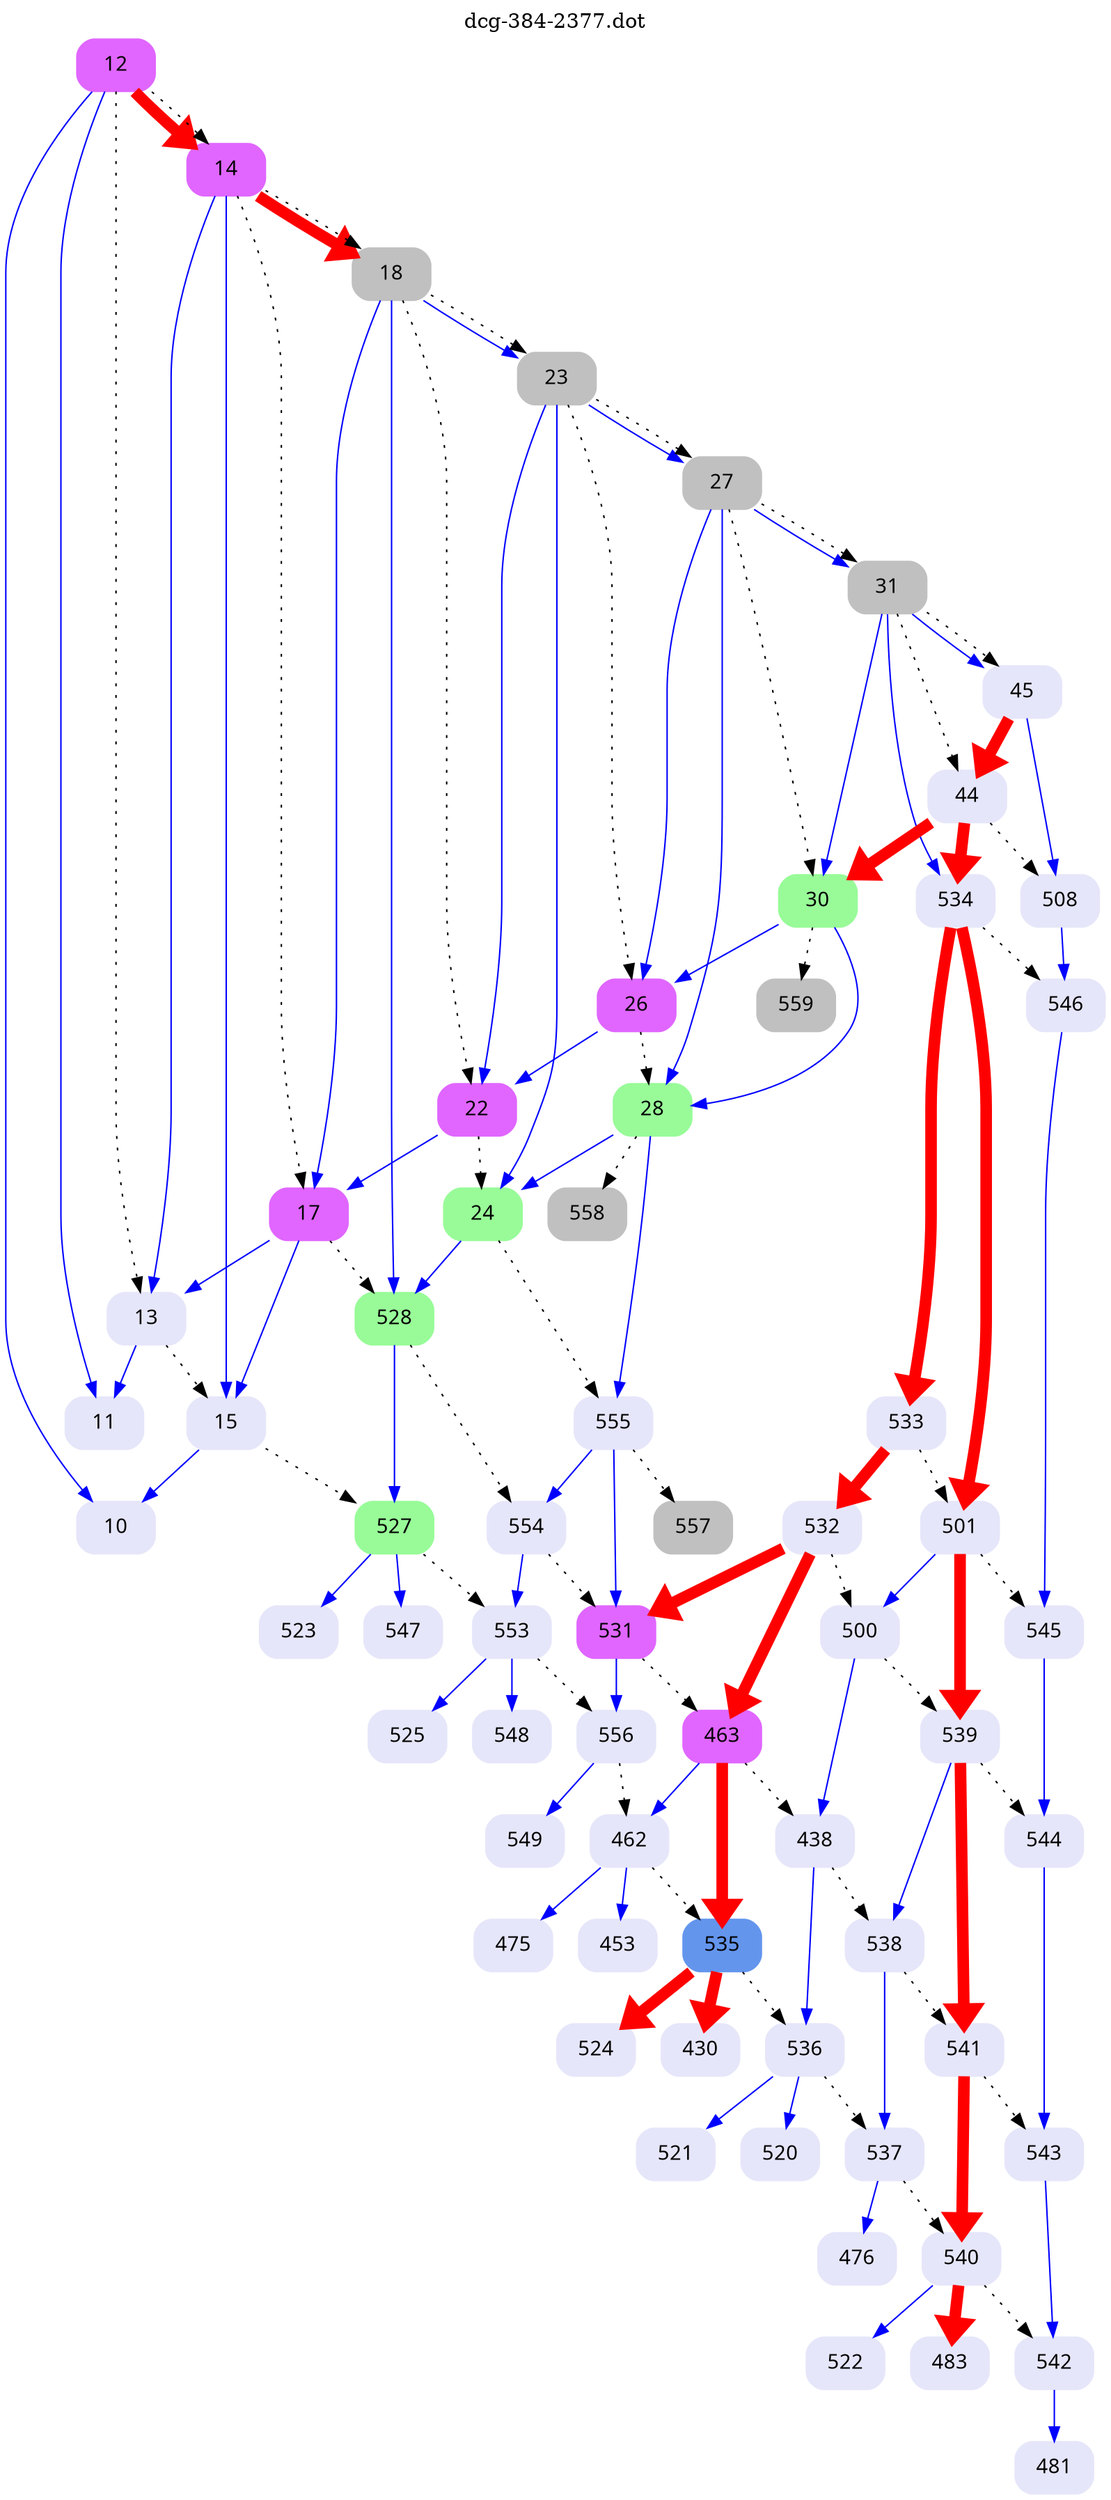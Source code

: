 digraph dcg_384 {
  labelloc="t";
  label="dcg-384-2377.dot";
  node [fontname="sans-serif"];
  node [shape=box style="rounded,filled"];
  n12 [label="12" color=mediumorchid1];
  n12 -> n11 [color=blue penwidth=1];
  n12 -> n10 [color=blue penwidth=1];
  n12 -> n14 [color=red penwidth=8];
  n12 -> n13 [style=dotted,label=""];
  n12 -> n14 [style=dotted,label=""];
  n14 [label="14" color=mediumorchid1];
  n14 -> n13 [color=blue penwidth=1];
  n14 -> n15 [color=blue penwidth=1];
  n14 -> n18 [color=red penwidth=8];
  n14 -> n17 [style=dotted,label=""];
  n14 -> n18 [style=dotted,label=""];
  n18 [label="18" color=grey];
  n18 -> n17 [color=blue penwidth=1];
  n18 -> n528 [color=blue penwidth=1];
  n18 -> n23 [color=blue penwidth=1];
  n18 -> n22 [style=dotted,label=""];
  n18 -> n23 [style=dotted,label=""];
  n23 [label="23" color=grey];
  n23 -> n22 [color=blue penwidth=1];
  n23 -> n24 [color=blue penwidth=1];
  n23 -> n27 [color=blue penwidth=1];
  n23 -> n26 [style=dotted,label=""];
  n23 -> n27 [style=dotted,label=""];
  n27 [label="27" color=grey];
  n27 -> n26 [color=blue penwidth=1];
  n27 -> n28 [color=blue penwidth=1];
  n27 -> n31 [color=blue penwidth=1];
  n27 -> n30 [style=dotted,label=""];
  n27 -> n31 [style=dotted,label=""];
  n31 [label="31" color=grey];
  n31 -> n30 [color=blue penwidth=1];
  n31 -> n534 [color=blue penwidth=1];
  n31 -> n45 [color=blue penwidth=1];
  n31 -> n44 [style=dotted,label=""];
  n31 -> n45 [style=dotted,label=""];
  n45 [label="45" color=lavender];
  n45 -> n44 [color=red penwidth=8];
  n45 -> n508 [color=blue penwidth=1];
  n508 [label="508" color=lavender];
  n508 -> n546 [color=blue penwidth=1];
  n546 [label="546" color=lavender];
  n546 -> n545 [color=blue penwidth=1];
  n545 [label="545" color=lavender];
  n545 -> n544 [color=blue penwidth=1];
  n544 [label="544" color=lavender];
  n544 -> n543 [color=blue penwidth=1];
  n543 [label="543" color=lavender];
  n543 -> n542 [color=blue penwidth=1];
  n542 [label="542" color=lavender];
  n542 -> n481 [color=blue penwidth=1];
  n481 [label="481" color=lavender];
  n44 [label="44" color=lavender];
  n44 -> n30 [color=red penwidth=8];
  n44 -> n534 [color=red penwidth=8];
  n44 -> n508 [style=dotted,label=""];
  n534 [label="534" color=lavender];
  n534 -> n533 [color=red penwidth=8];
  n534 -> n501 [color=red penwidth=8];
  n534 -> n546 [style=dotted,label=""];
  n501 [label="501" color=lavender];
  n501 -> n500 [color=blue penwidth=1];
  n501 -> n539 [color=red penwidth=8];
  n501 -> n545 [style=dotted,label=""];
  n539 [label="539" color=lavender];
  n539 -> n538 [color=blue penwidth=1];
  n539 -> n541 [color=red penwidth=8];
  n539 -> n544 [style=dotted,label=""];
  n541 [label="541" color=lavender];
  n541 -> n540 [color=red penwidth=8];
  n541 -> n543 [style=dotted,label=""];
  n540 [label="540" color=lavender];
  n540 -> n483 [color=red penwidth=8];
  n540 -> n522 [color=blue penwidth=1];
  n540 -> n542 [style=dotted,label=""];
  n522 [label="522" color=lavender];
  n483 [label="483" color=lavender];
  n538 [label="538" color=lavender];
  n538 -> n537 [color=blue penwidth=1];
  n538 -> n541 [style=dotted,label=""];
  n537 [label="537" color=lavender];
  n537 -> n476 [color=blue penwidth=1];
  n537 -> n540 [style=dotted,label=""];
  n476 [label="476" color=lavender];
  n500 [label="500" color=lavender];
  n500 -> n438 [color=blue penwidth=1];
  n500 -> n539 [style=dotted,label=""];
  n438 [label="438" color=lavender];
  n438 -> n536 [color=blue penwidth=1];
  n438 -> n538 [style=dotted,label=""];
  n536 [label="536" color=lavender];
  n536 -> n520 [color=blue penwidth=1];
  n536 -> n521 [color=blue penwidth=1];
  n536 -> n537 [style=dotted,label=""];
  n521 [label="521" color=lavender];
  n520 [label="520" color=lavender];
  n533 [label="533" color=lavender];
  n533 -> n532 [color=red penwidth=8];
  n533 -> n501 [style=dotted,label=""];
  n532 [label="532" color=lavender];
  n532 -> n531 [color=red penwidth=8];
  n532 -> n463 [color=red penwidth=8];
  n532 -> n500 [style=dotted,label=""];
  n463 [label="463" color=mediumorchid1];
  n463 -> n462 [color=blue penwidth=1];
  n463 -> n535 [color=red penwidth=8];
  n463 -> n438 [style=dotted,label=""];
  n535 [label="535" color=cornflowerblue];
  n535 -> n524 [color=red penwidth=8];
  n535 -> n430 [color=red penwidth=8];
  n535 -> n536 [style=dotted,label=""];
  n430 [label="430" color=lavender];
  n524 [label="524" color=lavender];
  n462 [label="462" color=lavender];
  n462 -> n453 [color=blue penwidth=1];
  n462 -> n475 [color=blue penwidth=1];
  n462 -> n535 [style=dotted,label=""];
  n475 [label="475" color=lavender];
  n453 [label="453" color=lavender];
  n531 [label="531" color=mediumorchid1];
  n531 -> n556 [color=blue penwidth=1];
  n531 -> n463 [style=dotted,label=""];
  n556 [label="556" color=lavender];
  n556 -> n549 [color=blue penwidth=1];
  n556 -> n462 [style=dotted,label=""];
  n549 [label="549" color=lavender];
  n30 [label="30" color=palegreen];
  n30 -> n26 [color=blue penwidth=1];
  n30 -> n28 [color=blue penwidth=1];
  n30 -> n559 [style=dotted,label=""];
  n28 [label="28" color=palegreen];
  n28 -> n24 [color=blue penwidth=1];
  n28 -> n555 [color=blue penwidth=1];
  n28 -> n558 [style=dotted,label=""];
  n555 [label="555" color=lavender];
  n555 -> n554 [color=blue penwidth=1];
  n555 -> n531 [color=blue penwidth=1];
  n555 -> n557 [style=dotted,label=""];
  n554 [label="554" color=lavender];
  n554 -> n553 [color=blue penwidth=1];
  n554 -> n531 [style=dotted,label=""];
  n553 [label="553" color=lavender];
  n553 -> n548 [color=blue penwidth=1];
  n553 -> n525 [color=blue penwidth=1];
  n553 -> n556 [style=dotted,label=""];
  n525 [label="525" color=lavender];
  n548 [label="548" color=lavender];
  n557 [label="557" color=grey];
  n24 [label="24" color=palegreen];
  n24 -> n528 [color=blue penwidth=1];
  n24 -> n555 [style=dotted,label=""];
  n528 [label="528" color=palegreen];
  n528 -> n527 [color=blue penwidth=1];
  n528 -> n554 [style=dotted,label=""];
  n527 [label="527" color=palegreen];
  n527 -> n523 [color=blue penwidth=1];
  n527 -> n547 [color=blue penwidth=1];
  n527 -> n553 [style=dotted,label=""];
  n547 [label="547" color=lavender];
  n523 [label="523" color=lavender];
  n558 [label="558" color=grey];
  n26 [label="26" color=mediumorchid1];
  n26 -> n22 [color=blue penwidth=1];
  n26 -> n28 [style=dotted,label=""];
  n22 [label="22" color=mediumorchid1];
  n22 -> n17 [color=blue penwidth=1];
  n22 -> n24 [style=dotted,label=""];
  n17 [label="17" color=mediumorchid1];
  n17 -> n13 [color=blue penwidth=1];
  n17 -> n15 [color=blue penwidth=1];
  n17 -> n528 [style=dotted,label=""];
  n15 [label="15" color=lavender];
  n15 -> n10 [color=blue penwidth=1];
  n15 -> n527 [style=dotted,label=""];
  n10 [label="10" color=lavender];
  n13 [label="13" color=lavender];
  n13 -> n11 [color=blue penwidth=1];
  n13 -> n15 [style=dotted,label=""];
  n11 [label="11" color=lavender];
  n559 [label="559" color=grey];
}
